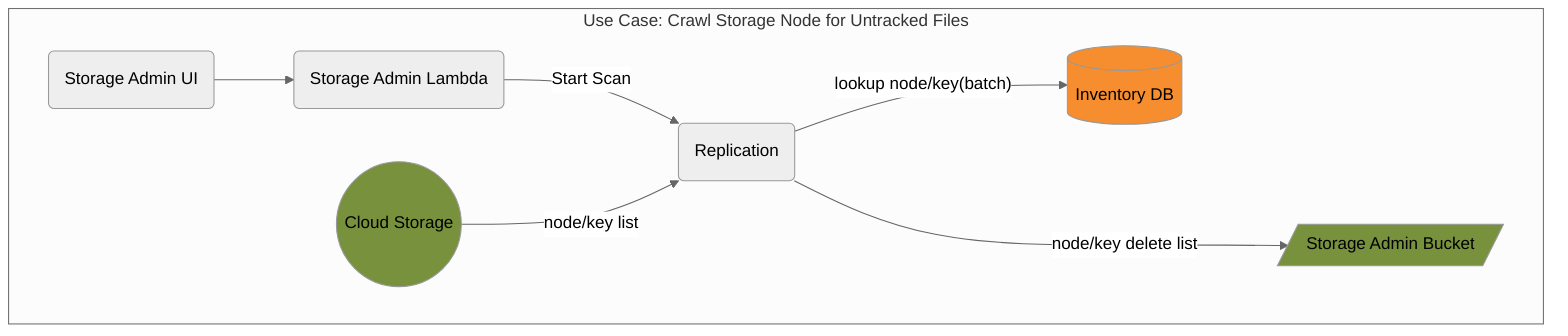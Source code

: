 %%{init: {'theme': 'neutral', 'securityLevel': 'loose'}}%%
graph TD
  SAUI("Storage Admin UI")
  SA("Storage Admin Lambda")
  REPLIC("Replication")
  RDS[(Inventory DB)]
  SABUCK[/"Storage Admin Bucket"/]
  CLOUD(("Cloud Storage"))

  subgraph "Use Case: Crawl Storage Node for Untracked Files"
    SAUI-->SA
    SA-->|"Start Scan"|REPLIC
    CLOUD-->|"node/key list"|REPLIC
    REPLIC-->|"lookup node/key(batch)"|RDS
    REPLIC--->|"node/key delete list"|SABUCK
  end

  style RDS fill:#F68D2F
  style SABUCK fill:#77913C
  style CLOUD fill:#77913C